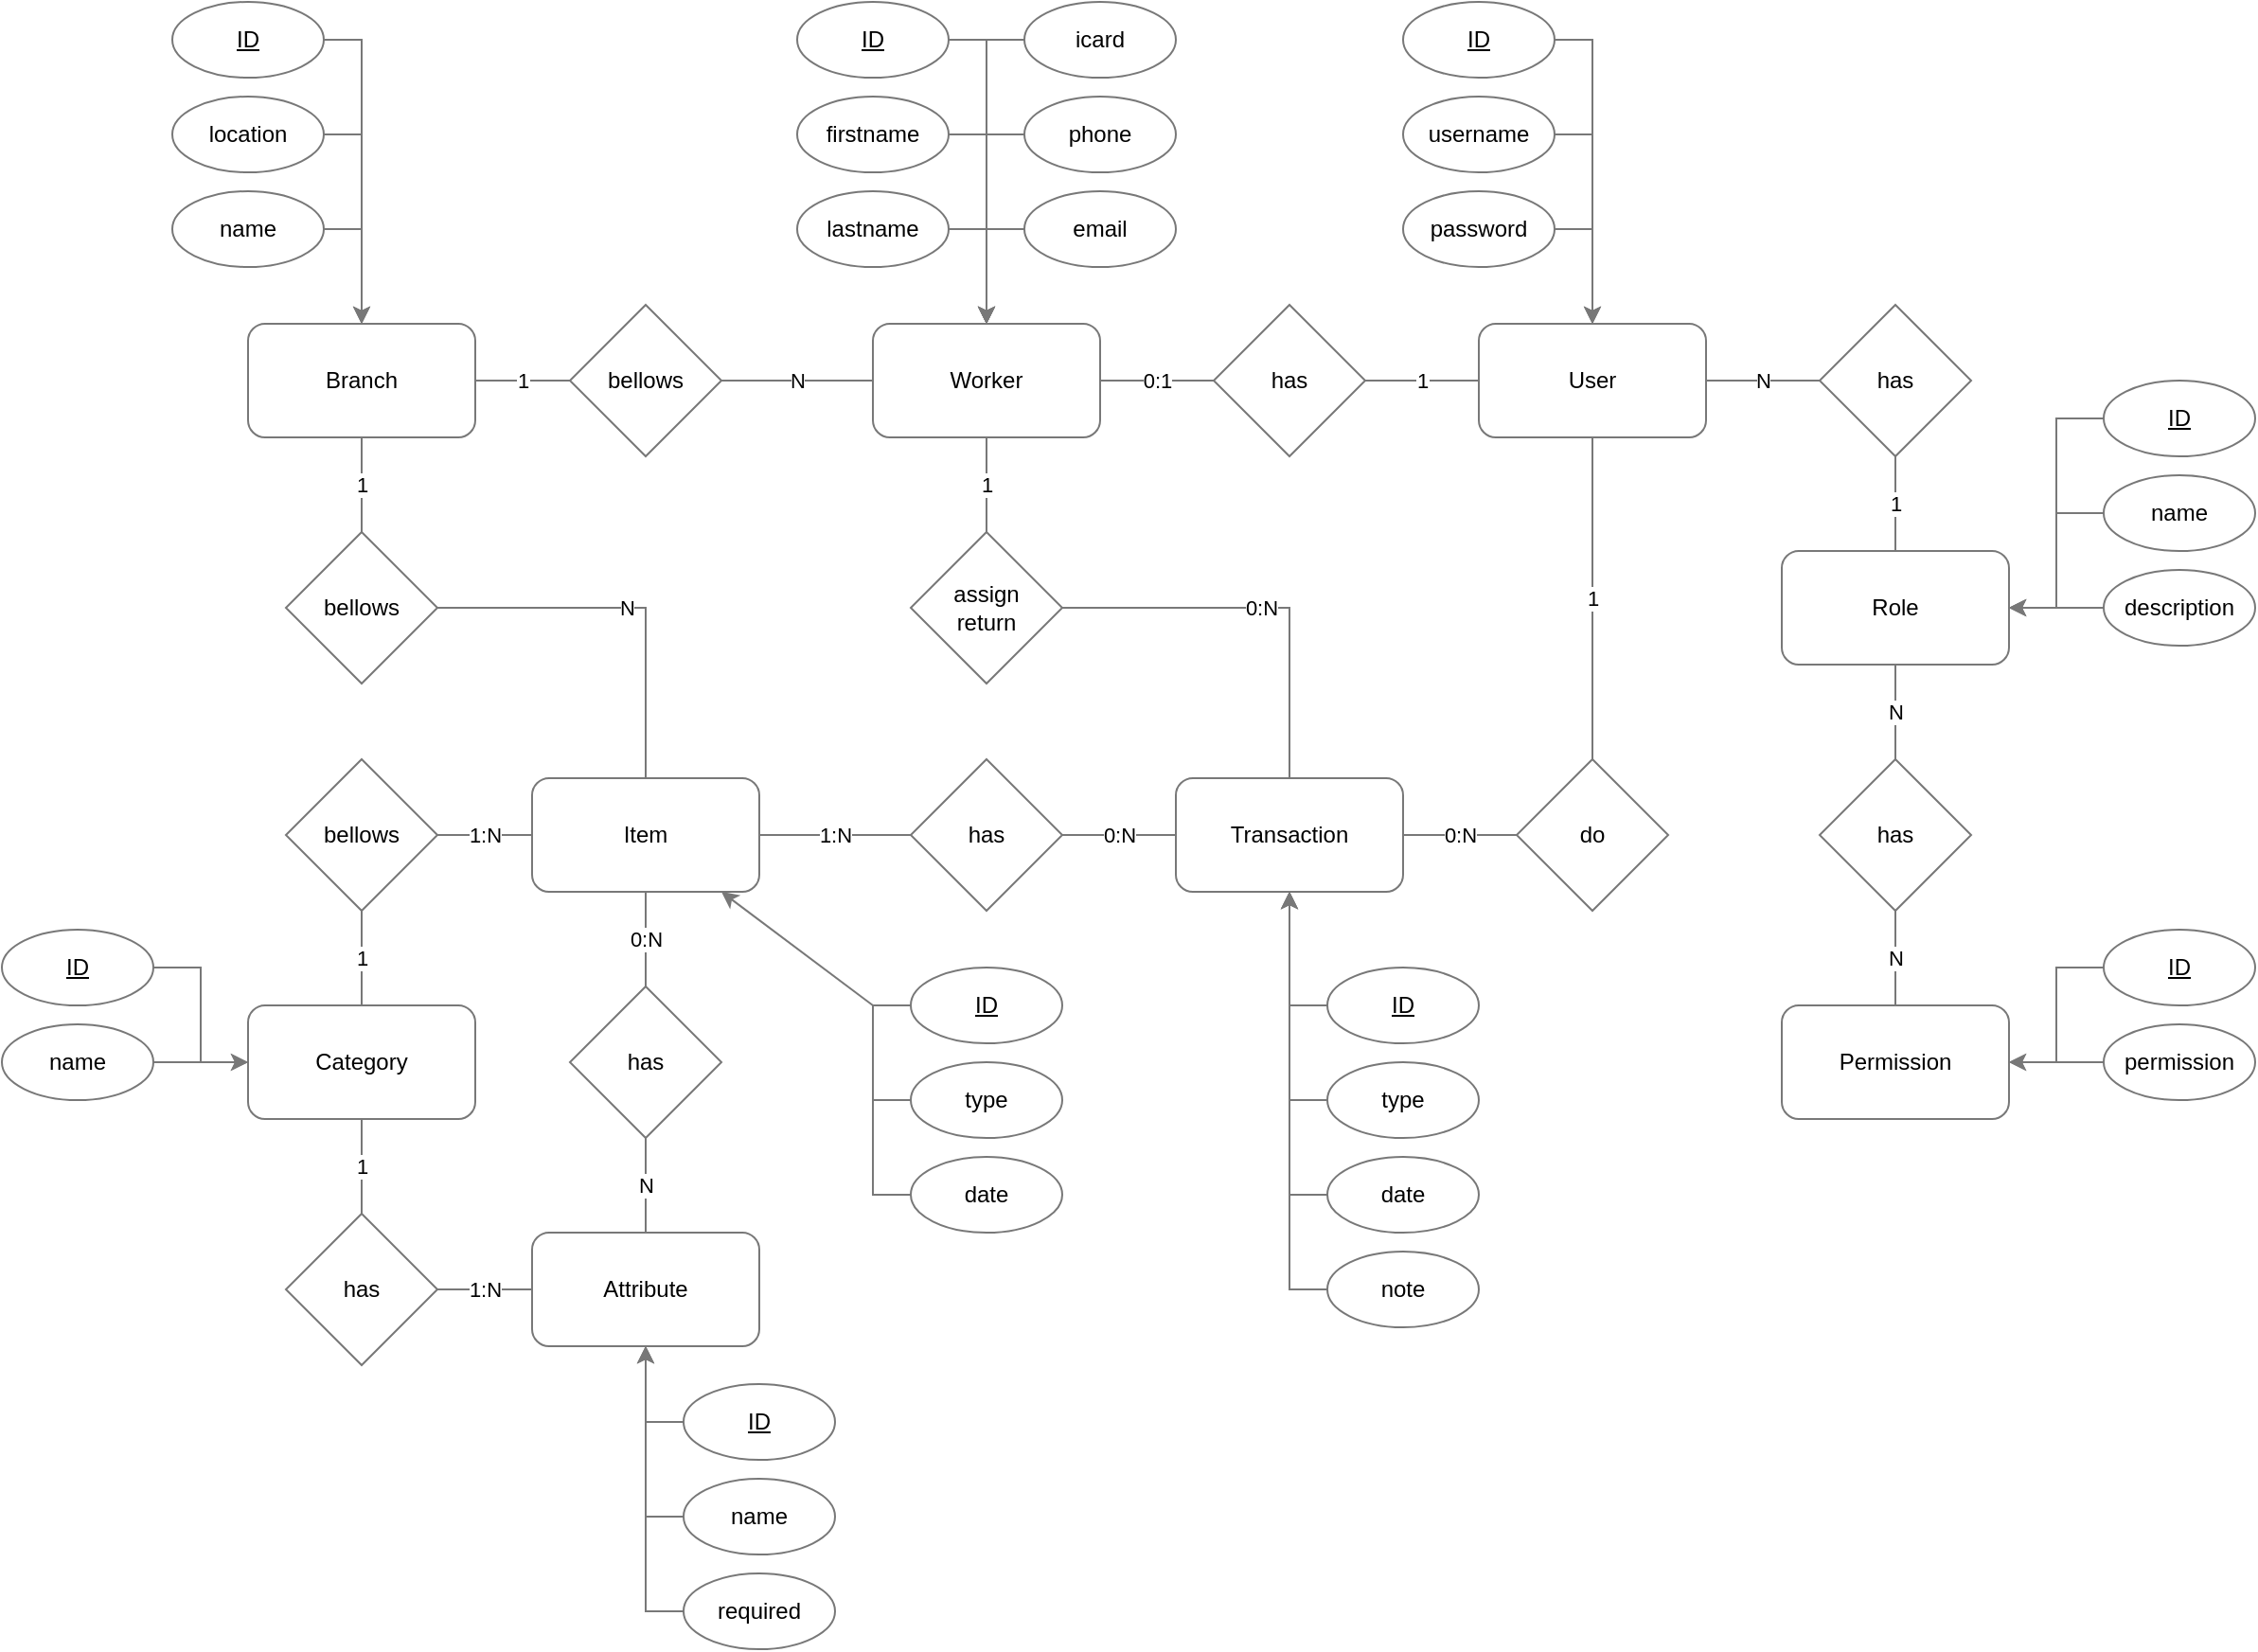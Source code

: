<mxfile version="24.7.17">
  <diagram name="Página-1" id="CaGgB222QlznoqRY9Bhh">
    <mxGraphModel dx="1901" dy="1118" grid="1" gridSize="10" guides="1" tooltips="1" connect="1" arrows="1" fold="1" page="1" pageScale="1" pageWidth="827" pageHeight="1169" math="0" shadow="0">
      <root>
        <mxCell id="0" />
        <mxCell id="1" parent="0" />
        <mxCell id="w-pwE7h8T4dcrqNuQcP9-1" value="Worker" style="rounded=1;whiteSpace=wrap;html=1;strokeColor=#787878;" parent="1" vertex="1">
          <mxGeometry x="400" y="230" width="120" height="60" as="geometry" />
        </mxCell>
        <mxCell id="3m3JKKiqe49H6nTMAYWd-30" value="1" style="edgeStyle=orthogonalEdgeStyle;rounded=0;orthogonalLoop=1;jettySize=auto;html=1;endArrow=none;endFill=0;strokeColor=#787878;" edge="1" parent="1" source="w-pwE7h8T4dcrqNuQcP9-2" target="3m3JKKiqe49H6nTMAYWd-29">
          <mxGeometry relative="1" as="geometry" />
        </mxCell>
        <mxCell id="w-pwE7h8T4dcrqNuQcP9-2" value="User" style="rounded=1;whiteSpace=wrap;html=1;strokeColor=#787878;" parent="1" vertex="1">
          <mxGeometry x="720" y="230" width="120" height="60" as="geometry" />
        </mxCell>
        <mxCell id="w-pwE7h8T4dcrqNuQcP9-3" value="has" style="rhombus;whiteSpace=wrap;html=1;strokeColor=#787878;" parent="1" vertex="1">
          <mxGeometry x="580" y="220" width="80" height="80" as="geometry" />
        </mxCell>
        <mxCell id="3m3JKKiqe49H6nTMAYWd-3" value="0:1" style="endArrow=none;html=1;rounded=0;strokeColor=#787878;" edge="1" parent="1" source="w-pwE7h8T4dcrqNuQcP9-1" target="w-pwE7h8T4dcrqNuQcP9-3">
          <mxGeometry width="50" height="50" relative="1" as="geometry">
            <mxPoint x="580" y="240" as="sourcePoint" />
            <mxPoint x="630" y="190" as="targetPoint" />
          </mxGeometry>
        </mxCell>
        <mxCell id="3m3JKKiqe49H6nTMAYWd-4" value="1" style="endArrow=none;html=1;rounded=0;strokeColor=#787878;" edge="1" parent="1" source="w-pwE7h8T4dcrqNuQcP9-3" target="w-pwE7h8T4dcrqNuQcP9-2">
          <mxGeometry width="50" height="50" relative="1" as="geometry">
            <mxPoint x="580" y="240" as="sourcePoint" />
            <mxPoint x="630" y="190" as="targetPoint" />
          </mxGeometry>
        </mxCell>
        <mxCell id="3m3JKKiqe49H6nTMAYWd-17" value="1:N" style="edgeStyle=orthogonalEdgeStyle;rounded=0;orthogonalLoop=1;jettySize=auto;endArrow=none;endFill=0;html=1;strokeColor=#787878;" edge="1" parent="1" source="3m3JKKiqe49H6nTMAYWd-11" target="3m3JKKiqe49H6nTMAYWd-12">
          <mxGeometry relative="1" as="geometry" />
        </mxCell>
        <mxCell id="3m3JKKiqe49H6nTMAYWd-11" value="bellows" style="rhombus;whiteSpace=wrap;html=1;strokeColor=#787878;" vertex="1" parent="1">
          <mxGeometry x="90" y="460" width="80" height="80" as="geometry" />
        </mxCell>
        <mxCell id="3m3JKKiqe49H6nTMAYWd-20" value="0:N" style="edgeStyle=orthogonalEdgeStyle;rounded=0;orthogonalLoop=1;jettySize=auto;endArrow=none;endFill=0;spacing=2;spacingLeft=1;spacingBottom=1;spacingRight=1;spacingTop=1;html=1;strokeColor=#787878;" edge="1" parent="1" source="3m3JKKiqe49H6nTMAYWd-12" target="3m3JKKiqe49H6nTMAYWd-18">
          <mxGeometry relative="1" as="geometry" />
        </mxCell>
        <mxCell id="3m3JKKiqe49H6nTMAYWd-12" value="Item" style="rounded=1;whiteSpace=wrap;html=1;strokeColor=#787878;" vertex="1" parent="1">
          <mxGeometry x="220" y="470" width="120" height="60" as="geometry" />
        </mxCell>
        <mxCell id="3m3JKKiqe49H6nTMAYWd-16" value="1" style="rounded=0;orthogonalLoop=1;jettySize=auto;endArrow=none;endFill=0;edgeStyle=orthogonalEdgeStyle;html=1;strokeColor=#787878;" edge="1" parent="1" source="3m3JKKiqe49H6nTMAYWd-13" target="3m3JKKiqe49H6nTMAYWd-11">
          <mxGeometry relative="1" as="geometry" />
        </mxCell>
        <mxCell id="3m3JKKiqe49H6nTMAYWd-13" value="Category" style="rounded=1;whiteSpace=wrap;html=1;strokeColor=#787878;" vertex="1" parent="1">
          <mxGeometry x="70" y="590" width="120" height="60" as="geometry" />
        </mxCell>
        <mxCell id="3m3JKKiqe49H6nTMAYWd-23" value="1:N" style="edgeStyle=orthogonalEdgeStyle;rounded=0;orthogonalLoop=1;jettySize=auto;html=1;endArrow=none;endFill=0;strokeColor=#787878;" edge="1" parent="1" source="3m3JKKiqe49H6nTMAYWd-14" target="3m3JKKiqe49H6nTMAYWd-22">
          <mxGeometry relative="1" as="geometry" />
        </mxCell>
        <mxCell id="3m3JKKiqe49H6nTMAYWd-14" value="Attribute" style="rounded=1;whiteSpace=wrap;html=1;strokeColor=#787878;" vertex="1" parent="1">
          <mxGeometry x="220" y="710" width="120" height="60" as="geometry" />
        </mxCell>
        <mxCell id="3m3JKKiqe49H6nTMAYWd-21" value="N" style="edgeStyle=orthogonalEdgeStyle;rounded=0;orthogonalLoop=1;jettySize=auto;endArrow=none;endFill=0;html=1;strokeColor=#787878;" edge="1" parent="1" source="3m3JKKiqe49H6nTMAYWd-18" target="3m3JKKiqe49H6nTMAYWd-14">
          <mxGeometry relative="1" as="geometry" />
        </mxCell>
        <mxCell id="3m3JKKiqe49H6nTMAYWd-18" value="has" style="rhombus;whiteSpace=wrap;html=1;strokeColor=#787878;" vertex="1" parent="1">
          <mxGeometry x="240" y="580" width="80" height="80" as="geometry" />
        </mxCell>
        <mxCell id="3m3JKKiqe49H6nTMAYWd-24" value="1" style="edgeStyle=orthogonalEdgeStyle;rounded=0;orthogonalLoop=1;jettySize=auto;html=1;endArrow=none;endFill=0;strokeColor=#787878;" edge="1" parent="1" source="3m3JKKiqe49H6nTMAYWd-22" target="3m3JKKiqe49H6nTMAYWd-13">
          <mxGeometry relative="1" as="geometry" />
        </mxCell>
        <mxCell id="3m3JKKiqe49H6nTMAYWd-22" value="has" style="rhombus;whiteSpace=wrap;html=1;strokeColor=#787878;" vertex="1" parent="1">
          <mxGeometry x="90" y="700" width="80" height="80" as="geometry" />
        </mxCell>
        <mxCell id="3m3JKKiqe49H6nTMAYWd-25" value="Transaction" style="rounded=1;whiteSpace=wrap;html=1;strokeColor=#787878;" vertex="1" parent="1">
          <mxGeometry x="560" y="470" width="120" height="60" as="geometry" />
        </mxCell>
        <mxCell id="3m3JKKiqe49H6nTMAYWd-27" value="1:N" style="edgeStyle=orthogonalEdgeStyle;rounded=0;orthogonalLoop=1;jettySize=auto;html=1;endArrow=none;endFill=0;strokeColor=#787878;" edge="1" parent="1" source="3m3JKKiqe49H6nTMAYWd-26" target="3m3JKKiqe49H6nTMAYWd-12">
          <mxGeometry relative="1" as="geometry" />
        </mxCell>
        <mxCell id="3m3JKKiqe49H6nTMAYWd-28" value="0:N" style="edgeStyle=orthogonalEdgeStyle;rounded=0;orthogonalLoop=1;jettySize=auto;html=1;endArrow=none;endFill=0;strokeColor=#787878;" edge="1" parent="1" source="3m3JKKiqe49H6nTMAYWd-26" target="3m3JKKiqe49H6nTMAYWd-25">
          <mxGeometry relative="1" as="geometry" />
        </mxCell>
        <mxCell id="3m3JKKiqe49H6nTMAYWd-26" value="has" style="rhombus;whiteSpace=wrap;html=1;strokeColor=#787878;" vertex="1" parent="1">
          <mxGeometry x="420" y="460" width="80" height="80" as="geometry" />
        </mxCell>
        <mxCell id="3m3JKKiqe49H6nTMAYWd-31" value="0:N" style="edgeStyle=orthogonalEdgeStyle;rounded=0;orthogonalLoop=1;jettySize=auto;html=1;endArrow=none;endFill=0;strokeColor=#787878;" edge="1" parent="1" source="3m3JKKiqe49H6nTMAYWd-29" target="3m3JKKiqe49H6nTMAYWd-25">
          <mxGeometry relative="1" as="geometry" />
        </mxCell>
        <mxCell id="3m3JKKiqe49H6nTMAYWd-29" value="do" style="rhombus;whiteSpace=wrap;html=1;strokeColor=#787878;" vertex="1" parent="1">
          <mxGeometry x="740" y="460" width="80" height="80" as="geometry" />
        </mxCell>
        <mxCell id="3m3JKKiqe49H6nTMAYWd-33" value="0:N" style="edgeStyle=orthogonalEdgeStyle;rounded=0;orthogonalLoop=1;jettySize=auto;html=1;endArrow=none;endFill=0;strokeColor=#787878;" edge="1" parent="1" source="3m3JKKiqe49H6nTMAYWd-32" target="3m3JKKiqe49H6nTMAYWd-25">
          <mxGeometry relative="1" as="geometry" />
        </mxCell>
        <mxCell id="3m3JKKiqe49H6nTMAYWd-35" value="1" style="edgeStyle=orthogonalEdgeStyle;rounded=0;orthogonalLoop=1;jettySize=auto;html=1;endArrow=none;endFill=0;strokeColor=#787878;" edge="1" parent="1" source="3m3JKKiqe49H6nTMAYWd-32" target="w-pwE7h8T4dcrqNuQcP9-1">
          <mxGeometry relative="1" as="geometry" />
        </mxCell>
        <mxCell id="3m3JKKiqe49H6nTMAYWd-32" value="assign&lt;div&gt;return&lt;/div&gt;" style="rhombus;whiteSpace=wrap;html=1;strokeColor=#787878;" vertex="1" parent="1">
          <mxGeometry x="420" y="340" width="80" height="80" as="geometry" />
        </mxCell>
        <mxCell id="3m3JKKiqe49H6nTMAYWd-41" value="1" style="edgeStyle=orthogonalEdgeStyle;rounded=0;orthogonalLoop=1;jettySize=auto;html=1;endArrow=none;endFill=0;strokeColor=#787878;" edge="1" parent="1" source="3m3JKKiqe49H6nTMAYWd-36" target="3m3JKKiqe49H6nTMAYWd-38">
          <mxGeometry relative="1" as="geometry" />
        </mxCell>
        <mxCell id="3m3JKKiqe49H6nTMAYWd-43" value="1" style="edgeStyle=orthogonalEdgeStyle;rounded=0;orthogonalLoop=1;jettySize=auto;html=1;endArrow=none;endFill=0;strokeColor=#787878;" edge="1" parent="1" source="3m3JKKiqe49H6nTMAYWd-36" target="3m3JKKiqe49H6nTMAYWd-39">
          <mxGeometry relative="1" as="geometry" />
        </mxCell>
        <mxCell id="3m3JKKiqe49H6nTMAYWd-36" value="Branch" style="rounded=1;whiteSpace=wrap;html=1;strokeColor=#787878;" vertex="1" parent="1">
          <mxGeometry x="70" y="230" width="120" height="60" as="geometry" />
        </mxCell>
        <mxCell id="3m3JKKiqe49H6nTMAYWd-40" value="N" style="edgeStyle=orthogonalEdgeStyle;rounded=0;orthogonalLoop=1;jettySize=auto;html=1;endArrow=none;endFill=0;strokeColor=#787878;" edge="1" parent="1" source="3m3JKKiqe49H6nTMAYWd-38" target="w-pwE7h8T4dcrqNuQcP9-1">
          <mxGeometry relative="1" as="geometry" />
        </mxCell>
        <mxCell id="3m3JKKiqe49H6nTMAYWd-38" value="bellows" style="rhombus;whiteSpace=wrap;html=1;strokeColor=#787878;" vertex="1" parent="1">
          <mxGeometry x="240" y="220" width="80" height="80" as="geometry" />
        </mxCell>
        <mxCell id="3m3JKKiqe49H6nTMAYWd-45" value="N" style="edgeStyle=orthogonalEdgeStyle;rounded=0;orthogonalLoop=1;jettySize=auto;html=1;endArrow=none;endFill=0;strokeColor=#787878;" edge="1" parent="1" source="3m3JKKiqe49H6nTMAYWd-39" target="3m3JKKiqe49H6nTMAYWd-12">
          <mxGeometry relative="1" as="geometry">
            <Array as="points">
              <mxPoint x="280" y="380" />
            </Array>
          </mxGeometry>
        </mxCell>
        <mxCell id="3m3JKKiqe49H6nTMAYWd-39" value="bellows" style="rhombus;whiteSpace=wrap;html=1;strokeColor=#787878;" vertex="1" parent="1">
          <mxGeometry x="90" y="340" width="80" height="80" as="geometry" />
        </mxCell>
        <mxCell id="3m3JKKiqe49H6nTMAYWd-49" style="edgeStyle=orthogonalEdgeStyle;rounded=0;orthogonalLoop=1;jettySize=auto;html=1;strokeColor=#787878;" edge="1" parent="1" source="3m3JKKiqe49H6nTMAYWd-46" target="3m3JKKiqe49H6nTMAYWd-36">
          <mxGeometry relative="1" as="geometry">
            <Array as="points">
              <mxPoint x="130" y="80" />
            </Array>
          </mxGeometry>
        </mxCell>
        <mxCell id="3m3JKKiqe49H6nTMAYWd-46" value="ID" style="ellipse;whiteSpace=wrap;html=1;fontStyle=4;strokeColor=#787878;" vertex="1" parent="1">
          <mxGeometry x="30" y="60" width="80" height="40" as="geometry" />
        </mxCell>
        <mxCell id="3m3JKKiqe49H6nTMAYWd-50" style="edgeStyle=orthogonalEdgeStyle;rounded=0;orthogonalLoop=1;jettySize=auto;html=1;strokeColor=#787878;" edge="1" parent="1" source="3m3JKKiqe49H6nTMAYWd-47" target="3m3JKKiqe49H6nTMAYWd-36">
          <mxGeometry relative="1" as="geometry">
            <Array as="points">
              <mxPoint x="130" y="180" />
            </Array>
          </mxGeometry>
        </mxCell>
        <mxCell id="3m3JKKiqe49H6nTMAYWd-47" value="name" style="ellipse;whiteSpace=wrap;html=1;strokeColor=#787878;" vertex="1" parent="1">
          <mxGeometry x="30" y="160" width="80" height="40" as="geometry" />
        </mxCell>
        <mxCell id="3m3JKKiqe49H6nTMAYWd-74" style="edgeStyle=orthogonalEdgeStyle;rounded=0;orthogonalLoop=1;jettySize=auto;html=1;strokeColor=#787878;" edge="1" parent="1" source="3m3JKKiqe49H6nTMAYWd-48" target="3m3JKKiqe49H6nTMAYWd-36">
          <mxGeometry relative="1" as="geometry">
            <Array as="points">
              <mxPoint x="130" y="130" />
            </Array>
          </mxGeometry>
        </mxCell>
        <mxCell id="3m3JKKiqe49H6nTMAYWd-48" value="location" style="ellipse;whiteSpace=wrap;html=1;strokeColor=#787878;" vertex="1" parent="1">
          <mxGeometry x="30" y="110" width="80" height="40" as="geometry" />
        </mxCell>
        <mxCell id="3m3JKKiqe49H6nTMAYWd-61" style="edgeStyle=orthogonalEdgeStyle;rounded=0;orthogonalLoop=1;jettySize=auto;html=1;strokeColor=#787878;" edge="1" parent="1" source="3m3JKKiqe49H6nTMAYWd-53" target="w-pwE7h8T4dcrqNuQcP9-1">
          <mxGeometry relative="1" as="geometry">
            <Array as="points">
              <mxPoint x="460" y="80" />
            </Array>
          </mxGeometry>
        </mxCell>
        <mxCell id="3m3JKKiqe49H6nTMAYWd-53" value="ID" style="ellipse;whiteSpace=wrap;html=1;fontStyle=4;strokeColor=#787878;" vertex="1" parent="1">
          <mxGeometry x="360" y="60" width="80" height="40" as="geometry" />
        </mxCell>
        <mxCell id="3m3JKKiqe49H6nTMAYWd-62" style="edgeStyle=orthogonalEdgeStyle;rounded=0;orthogonalLoop=1;jettySize=auto;html=1;entryX=0.5;entryY=0;entryDx=0;entryDy=0;strokeColor=#787878;" edge="1" parent="1" source="3m3JKKiqe49H6nTMAYWd-54" target="w-pwE7h8T4dcrqNuQcP9-1">
          <mxGeometry relative="1" as="geometry">
            <Array as="points">
              <mxPoint x="460" y="80" />
            </Array>
          </mxGeometry>
        </mxCell>
        <mxCell id="3m3JKKiqe49H6nTMAYWd-54" value="icard" style="ellipse;whiteSpace=wrap;html=1;strokeColor=#787878;" vertex="1" parent="1">
          <mxGeometry x="480" y="60" width="80" height="40" as="geometry" />
        </mxCell>
        <mxCell id="3m3JKKiqe49H6nTMAYWd-64" style="edgeStyle=orthogonalEdgeStyle;rounded=0;orthogonalLoop=1;jettySize=auto;html=1;entryX=0.5;entryY=0;entryDx=0;entryDy=0;strokeColor=#787878;" edge="1" parent="1" source="3m3JKKiqe49H6nTMAYWd-55" target="w-pwE7h8T4dcrqNuQcP9-1">
          <mxGeometry relative="1" as="geometry">
            <Array as="points">
              <mxPoint x="460" y="130" />
            </Array>
          </mxGeometry>
        </mxCell>
        <mxCell id="3m3JKKiqe49H6nTMAYWd-55" value="firstname" style="ellipse;whiteSpace=wrap;html=1;strokeColor=#787878;" vertex="1" parent="1">
          <mxGeometry x="360" y="110" width="80" height="40" as="geometry" />
        </mxCell>
        <mxCell id="3m3JKKiqe49H6nTMAYWd-65" style="edgeStyle=orthogonalEdgeStyle;rounded=0;orthogonalLoop=1;jettySize=auto;html=1;strokeColor=#787878;" edge="1" parent="1" source="3m3JKKiqe49H6nTMAYWd-56" target="w-pwE7h8T4dcrqNuQcP9-1">
          <mxGeometry relative="1" as="geometry">
            <Array as="points">
              <mxPoint x="460" y="180" />
            </Array>
          </mxGeometry>
        </mxCell>
        <mxCell id="3m3JKKiqe49H6nTMAYWd-56" value="lastname" style="ellipse;whiteSpace=wrap;html=1;strokeColor=#787878;" vertex="1" parent="1">
          <mxGeometry x="360" y="160" width="80" height="40" as="geometry" />
        </mxCell>
        <mxCell id="3m3JKKiqe49H6nTMAYWd-66" style="edgeStyle=orthogonalEdgeStyle;rounded=0;orthogonalLoop=1;jettySize=auto;html=1;entryX=0.5;entryY=0;entryDx=0;entryDy=0;strokeColor=#787878;" edge="1" parent="1" source="3m3JKKiqe49H6nTMAYWd-58" target="w-pwE7h8T4dcrqNuQcP9-1">
          <mxGeometry relative="1" as="geometry">
            <Array as="points">
              <mxPoint x="460" y="180" />
            </Array>
          </mxGeometry>
        </mxCell>
        <mxCell id="3m3JKKiqe49H6nTMAYWd-58" value="email" style="ellipse;whiteSpace=wrap;html=1;strokeColor=#787878;" vertex="1" parent="1">
          <mxGeometry x="480" y="160" width="80" height="40" as="geometry" />
        </mxCell>
        <mxCell id="3m3JKKiqe49H6nTMAYWd-63" style="edgeStyle=orthogonalEdgeStyle;rounded=0;orthogonalLoop=1;jettySize=auto;html=1;strokeColor=#787878;" edge="1" parent="1" source="3m3JKKiqe49H6nTMAYWd-59">
          <mxGeometry relative="1" as="geometry">
            <mxPoint x="460.0" y="230" as="targetPoint" />
          </mxGeometry>
        </mxCell>
        <mxCell id="3m3JKKiqe49H6nTMAYWd-59" value="phone" style="ellipse;whiteSpace=wrap;html=1;strokeColor=#787878;" vertex="1" parent="1">
          <mxGeometry x="480" y="110" width="80" height="40" as="geometry" />
        </mxCell>
        <mxCell id="3m3JKKiqe49H6nTMAYWd-71" style="edgeStyle=orthogonalEdgeStyle;rounded=0;orthogonalLoop=1;jettySize=auto;html=1;strokeColor=#787878;" edge="1" parent="1" source="3m3JKKiqe49H6nTMAYWd-68" target="w-pwE7h8T4dcrqNuQcP9-2">
          <mxGeometry relative="1" as="geometry">
            <Array as="points">
              <mxPoint x="780" y="80" />
            </Array>
          </mxGeometry>
        </mxCell>
        <mxCell id="3m3JKKiqe49H6nTMAYWd-68" value="ID" style="ellipse;whiteSpace=wrap;html=1;fontStyle=4;strokeColor=#787878;" vertex="1" parent="1">
          <mxGeometry x="680" y="60" width="80" height="40" as="geometry" />
        </mxCell>
        <mxCell id="3m3JKKiqe49H6nTMAYWd-72" style="edgeStyle=orthogonalEdgeStyle;rounded=0;orthogonalLoop=1;jettySize=auto;html=1;strokeColor=#787878;" edge="1" parent="1" source="3m3JKKiqe49H6nTMAYWd-69" target="w-pwE7h8T4dcrqNuQcP9-2">
          <mxGeometry relative="1" as="geometry">
            <Array as="points">
              <mxPoint x="780" y="130" />
            </Array>
          </mxGeometry>
        </mxCell>
        <mxCell id="3m3JKKiqe49H6nTMAYWd-69" value="username" style="ellipse;whiteSpace=wrap;html=1;strokeColor=#787878;" vertex="1" parent="1">
          <mxGeometry x="680" y="110" width="80" height="40" as="geometry" />
        </mxCell>
        <mxCell id="3m3JKKiqe49H6nTMAYWd-73" style="edgeStyle=orthogonalEdgeStyle;rounded=0;orthogonalLoop=1;jettySize=auto;html=1;strokeColor=#787878;" edge="1" parent="1" source="3m3JKKiqe49H6nTMAYWd-70" target="w-pwE7h8T4dcrqNuQcP9-2">
          <mxGeometry relative="1" as="geometry">
            <Array as="points">
              <mxPoint x="780" y="180" />
            </Array>
          </mxGeometry>
        </mxCell>
        <mxCell id="3m3JKKiqe49H6nTMAYWd-70" value="password" style="ellipse;whiteSpace=wrap;html=1;strokeColor=#787878;" vertex="1" parent="1">
          <mxGeometry x="680" y="160" width="80" height="40" as="geometry" />
        </mxCell>
        <mxCell id="3m3JKKiqe49H6nTMAYWd-81" value="N" style="edgeStyle=orthogonalEdgeStyle;rounded=0;orthogonalLoop=1;jettySize=auto;html=1;endArrow=none;endFill=0;strokeColor=#787878;" edge="1" parent="1" source="3m3JKKiqe49H6nTMAYWd-75" target="3m3JKKiqe49H6nTMAYWd-79">
          <mxGeometry relative="1" as="geometry" />
        </mxCell>
        <mxCell id="3m3JKKiqe49H6nTMAYWd-75" value="Role" style="rounded=1;whiteSpace=wrap;html=1;strokeColor=#787878;" vertex="1" parent="1">
          <mxGeometry x="880" y="350" width="120" height="60" as="geometry" />
        </mxCell>
        <mxCell id="3m3JKKiqe49H6nTMAYWd-77" value="N" style="edgeStyle=orthogonalEdgeStyle;rounded=0;orthogonalLoop=1;jettySize=auto;html=1;endArrow=none;endFill=0;strokeColor=#787878;" edge="1" parent="1" source="3m3JKKiqe49H6nTMAYWd-76" target="w-pwE7h8T4dcrqNuQcP9-2">
          <mxGeometry relative="1" as="geometry" />
        </mxCell>
        <mxCell id="3m3JKKiqe49H6nTMAYWd-78" value="1" style="edgeStyle=orthogonalEdgeStyle;rounded=0;orthogonalLoop=1;jettySize=auto;html=1;endArrow=none;endFill=0;strokeColor=#787878;" edge="1" parent="1" source="3m3JKKiqe49H6nTMAYWd-76" target="3m3JKKiqe49H6nTMAYWd-75">
          <mxGeometry relative="1" as="geometry" />
        </mxCell>
        <mxCell id="3m3JKKiqe49H6nTMAYWd-76" value="has" style="rhombus;whiteSpace=wrap;html=1;strokeColor=#787878;" vertex="1" parent="1">
          <mxGeometry x="900" y="220" width="80" height="80" as="geometry" />
        </mxCell>
        <mxCell id="3m3JKKiqe49H6nTMAYWd-82" value="N" style="edgeStyle=orthogonalEdgeStyle;rounded=0;orthogonalLoop=1;jettySize=auto;html=1;entryX=0.5;entryY=0;entryDx=0;entryDy=0;endArrow=none;endFill=0;strokeColor=#787878;" edge="1" parent="1" source="3m3JKKiqe49H6nTMAYWd-79" target="3m3JKKiqe49H6nTMAYWd-80">
          <mxGeometry relative="1" as="geometry" />
        </mxCell>
        <mxCell id="3m3JKKiqe49H6nTMAYWd-79" value="has" style="rhombus;whiteSpace=wrap;html=1;strokeColor=#787878;" vertex="1" parent="1">
          <mxGeometry x="900" y="460" width="80" height="80" as="geometry" />
        </mxCell>
        <mxCell id="3m3JKKiqe49H6nTMAYWd-80" value="Permission" style="rounded=1;whiteSpace=wrap;html=1;strokeColor=#787878;" vertex="1" parent="1">
          <mxGeometry x="880" y="590" width="120" height="60" as="geometry" />
        </mxCell>
        <mxCell id="3m3JKKiqe49H6nTMAYWd-87" style="edgeStyle=orthogonalEdgeStyle;rounded=0;orthogonalLoop=1;jettySize=auto;html=1;entryX=1;entryY=0.5;entryDx=0;entryDy=0;strokeColor=#787878;" edge="1" parent="1" source="3m3JKKiqe49H6nTMAYWd-83" target="3m3JKKiqe49H6nTMAYWd-75">
          <mxGeometry relative="1" as="geometry" />
        </mxCell>
        <mxCell id="3m3JKKiqe49H6nTMAYWd-83" value="ID" style="ellipse;whiteSpace=wrap;html=1;fontStyle=4;strokeColor=#787878;" vertex="1" parent="1">
          <mxGeometry x="1050" y="260" width="80" height="40" as="geometry" />
        </mxCell>
        <mxCell id="3m3JKKiqe49H6nTMAYWd-88" style="edgeStyle=orthogonalEdgeStyle;rounded=0;orthogonalLoop=1;jettySize=auto;html=1;entryX=1;entryY=0.5;entryDx=0;entryDy=0;strokeColor=#787878;" edge="1" parent="1" source="3m3JKKiqe49H6nTMAYWd-84" target="3m3JKKiqe49H6nTMAYWd-75">
          <mxGeometry relative="1" as="geometry" />
        </mxCell>
        <mxCell id="3m3JKKiqe49H6nTMAYWd-84" value="name" style="ellipse;whiteSpace=wrap;html=1;strokeColor=#787878;" vertex="1" parent="1">
          <mxGeometry x="1050" y="310" width="80" height="40" as="geometry" />
        </mxCell>
        <mxCell id="3m3JKKiqe49H6nTMAYWd-89" style="edgeStyle=orthogonalEdgeStyle;rounded=0;orthogonalLoop=1;jettySize=auto;html=1;entryX=1;entryY=0.5;entryDx=0;entryDy=0;strokeColor=#787878;" edge="1" parent="1" source="3m3JKKiqe49H6nTMAYWd-85" target="3m3JKKiqe49H6nTMAYWd-75">
          <mxGeometry relative="1" as="geometry" />
        </mxCell>
        <mxCell id="3m3JKKiqe49H6nTMAYWd-85" value="description" style="ellipse;whiteSpace=wrap;html=1;strokeColor=#787878;" vertex="1" parent="1">
          <mxGeometry x="1050" y="360" width="80" height="40" as="geometry" />
        </mxCell>
        <mxCell id="3m3JKKiqe49H6nTMAYWd-92" style="edgeStyle=orthogonalEdgeStyle;rounded=0;orthogonalLoop=1;jettySize=auto;html=1;entryX=1;entryY=0.5;entryDx=0;entryDy=0;strokeColor=#787878;" edge="1" parent="1" source="3m3JKKiqe49H6nTMAYWd-90" target="3m3JKKiqe49H6nTMAYWd-80">
          <mxGeometry relative="1" as="geometry" />
        </mxCell>
        <mxCell id="3m3JKKiqe49H6nTMAYWd-90" value="ID" style="ellipse;whiteSpace=wrap;html=1;fontStyle=4;strokeColor=#787878;" vertex="1" parent="1">
          <mxGeometry x="1050" y="550" width="80" height="40" as="geometry" />
        </mxCell>
        <mxCell id="3m3JKKiqe49H6nTMAYWd-93" style="edgeStyle=orthogonalEdgeStyle;rounded=0;orthogonalLoop=1;jettySize=auto;html=1;entryX=1;entryY=0.5;entryDx=0;entryDy=0;strokeColor=#787878;" edge="1" parent="1" source="3m3JKKiqe49H6nTMAYWd-91" target="3m3JKKiqe49H6nTMAYWd-80">
          <mxGeometry relative="1" as="geometry" />
        </mxCell>
        <mxCell id="3m3JKKiqe49H6nTMAYWd-91" value="permission" style="ellipse;whiteSpace=wrap;html=1;strokeColor=#787878;" vertex="1" parent="1">
          <mxGeometry x="1050" y="600" width="80" height="40" as="geometry" />
        </mxCell>
        <mxCell id="3m3JKKiqe49H6nTMAYWd-101" style="edgeStyle=orthogonalEdgeStyle;rounded=0;orthogonalLoop=1;jettySize=auto;html=1;strokeColor=#787878;" edge="1" parent="1" source="3m3JKKiqe49H6nTMAYWd-94" target="3m3JKKiqe49H6nTMAYWd-25">
          <mxGeometry relative="1" as="geometry">
            <Array as="points">
              <mxPoint x="620" y="590" />
            </Array>
          </mxGeometry>
        </mxCell>
        <mxCell id="3m3JKKiqe49H6nTMAYWd-94" value="ID" style="ellipse;whiteSpace=wrap;html=1;fontStyle=4;strokeColor=#787878;" vertex="1" parent="1">
          <mxGeometry x="640" y="570" width="80" height="40" as="geometry" />
        </mxCell>
        <mxCell id="3m3JKKiqe49H6nTMAYWd-100" style="edgeStyle=orthogonalEdgeStyle;rounded=0;orthogonalLoop=1;jettySize=auto;html=1;strokeColor=#787878;" edge="1" parent="1" source="3m3JKKiqe49H6nTMAYWd-95" target="3m3JKKiqe49H6nTMAYWd-25">
          <mxGeometry relative="1" as="geometry">
            <Array as="points">
              <mxPoint x="620" y="640" />
            </Array>
          </mxGeometry>
        </mxCell>
        <mxCell id="3m3JKKiqe49H6nTMAYWd-95" value="type" style="ellipse;whiteSpace=wrap;html=1;strokeColor=#787878;" vertex="1" parent="1">
          <mxGeometry x="640" y="620" width="80" height="40" as="geometry" />
        </mxCell>
        <mxCell id="3m3JKKiqe49H6nTMAYWd-99" style="edgeStyle=orthogonalEdgeStyle;rounded=0;orthogonalLoop=1;jettySize=auto;html=1;strokeColor=#787878;" edge="1" parent="1" source="3m3JKKiqe49H6nTMAYWd-96" target="3m3JKKiqe49H6nTMAYWd-25">
          <mxGeometry relative="1" as="geometry">
            <Array as="points">
              <mxPoint x="620" y="690" />
            </Array>
          </mxGeometry>
        </mxCell>
        <mxCell id="3m3JKKiqe49H6nTMAYWd-96" value="date" style="ellipse;whiteSpace=wrap;html=1;strokeColor=#787878;" vertex="1" parent="1">
          <mxGeometry x="640" y="670" width="80" height="40" as="geometry" />
        </mxCell>
        <mxCell id="3m3JKKiqe49H6nTMAYWd-98" style="edgeStyle=orthogonalEdgeStyle;rounded=0;orthogonalLoop=1;jettySize=auto;html=1;strokeColor=#787878;" edge="1" parent="1" source="3m3JKKiqe49H6nTMAYWd-97" target="3m3JKKiqe49H6nTMAYWd-25">
          <mxGeometry relative="1" as="geometry">
            <Array as="points">
              <mxPoint x="620" y="740" />
            </Array>
          </mxGeometry>
        </mxCell>
        <mxCell id="3m3JKKiqe49H6nTMAYWd-97" value="note" style="ellipse;whiteSpace=wrap;html=1;strokeColor=#787878;" vertex="1" parent="1">
          <mxGeometry x="640" y="720" width="80" height="40" as="geometry" />
        </mxCell>
        <mxCell id="3m3JKKiqe49H6nTMAYWd-109" style="edgeStyle=orthogonalEdgeStyle;rounded=0;orthogonalLoop=1;jettySize=auto;html=1;endArrow=none;endFill=0;strokeColor=#787878;" edge="1" parent="1" source="3m3JKKiqe49H6nTMAYWd-102">
          <mxGeometry relative="1" as="geometry">
            <mxPoint x="400" y="590" as="targetPoint" />
          </mxGeometry>
        </mxCell>
        <mxCell id="3m3JKKiqe49H6nTMAYWd-102" value="ID" style="ellipse;whiteSpace=wrap;html=1;fontStyle=4;strokeColor=#787878;" vertex="1" parent="1">
          <mxGeometry x="420" y="570" width="80" height="40" as="geometry" />
        </mxCell>
        <mxCell id="3m3JKKiqe49H6nTMAYWd-110" style="edgeStyle=orthogonalEdgeStyle;rounded=0;orthogonalLoop=1;jettySize=auto;html=1;endArrow=none;endFill=0;strokeColor=#787878;" edge="1" parent="1" source="3m3JKKiqe49H6nTMAYWd-103">
          <mxGeometry relative="1" as="geometry">
            <mxPoint x="400" y="590" as="targetPoint" />
          </mxGeometry>
        </mxCell>
        <mxCell id="3m3JKKiqe49H6nTMAYWd-103" value="type" style="ellipse;whiteSpace=wrap;html=1;strokeColor=#787878;" vertex="1" parent="1">
          <mxGeometry x="420" y="620" width="80" height="40" as="geometry" />
        </mxCell>
        <mxCell id="3m3JKKiqe49H6nTMAYWd-111" style="edgeStyle=orthogonalEdgeStyle;rounded=0;orthogonalLoop=1;jettySize=auto;html=1;endArrow=none;endFill=0;strokeColor=#787878;" edge="1" parent="1" source="3m3JKKiqe49H6nTMAYWd-104">
          <mxGeometry relative="1" as="geometry">
            <mxPoint x="400" y="590" as="targetPoint" />
          </mxGeometry>
        </mxCell>
        <mxCell id="3m3JKKiqe49H6nTMAYWd-104" value="date" style="ellipse;whiteSpace=wrap;html=1;strokeColor=#787878;" vertex="1" parent="1">
          <mxGeometry x="420" y="670" width="80" height="40" as="geometry" />
        </mxCell>
        <mxCell id="3m3JKKiqe49H6nTMAYWd-108" value="" style="endArrow=classic;html=1;rounded=0;endFill=1;strokeColor=#787878;" edge="1" parent="1" target="3m3JKKiqe49H6nTMAYWd-12">
          <mxGeometry width="50" height="50" relative="1" as="geometry">
            <mxPoint x="400" y="590" as="sourcePoint" />
            <mxPoint x="420" y="580" as="targetPoint" />
          </mxGeometry>
        </mxCell>
        <mxCell id="3m3JKKiqe49H6nTMAYWd-115" style="edgeStyle=orthogonalEdgeStyle;rounded=0;orthogonalLoop=1;jettySize=auto;html=1;strokeColor=#787878;" edge="1" parent="1" source="3m3JKKiqe49H6nTMAYWd-112" target="3m3JKKiqe49H6nTMAYWd-14">
          <mxGeometry relative="1" as="geometry">
            <Array as="points">
              <mxPoint x="280" y="810" />
            </Array>
          </mxGeometry>
        </mxCell>
        <mxCell id="3m3JKKiqe49H6nTMAYWd-112" value="ID" style="ellipse;whiteSpace=wrap;html=1;fontStyle=4;strokeColor=#787878;" vertex="1" parent="1">
          <mxGeometry x="300" y="790" width="80" height="40" as="geometry" />
        </mxCell>
        <mxCell id="3m3JKKiqe49H6nTMAYWd-116" style="edgeStyle=orthogonalEdgeStyle;rounded=0;orthogonalLoop=1;jettySize=auto;html=1;strokeColor=#787878;" edge="1" parent="1" source="3m3JKKiqe49H6nTMAYWd-113" target="3m3JKKiqe49H6nTMAYWd-14">
          <mxGeometry relative="1" as="geometry">
            <Array as="points">
              <mxPoint x="280" y="860" />
            </Array>
          </mxGeometry>
        </mxCell>
        <mxCell id="3m3JKKiqe49H6nTMAYWd-113" value="name" style="ellipse;whiteSpace=wrap;html=1;strokeColor=#787878;" vertex="1" parent="1">
          <mxGeometry x="300" y="840" width="80" height="40" as="geometry" />
        </mxCell>
        <mxCell id="3m3JKKiqe49H6nTMAYWd-117" style="edgeStyle=orthogonalEdgeStyle;rounded=0;orthogonalLoop=1;jettySize=auto;html=1;strokeColor=#787878;" edge="1" parent="1" source="3m3JKKiqe49H6nTMAYWd-114" target="3m3JKKiqe49H6nTMAYWd-14">
          <mxGeometry relative="1" as="geometry">
            <Array as="points">
              <mxPoint x="280" y="910" />
            </Array>
          </mxGeometry>
        </mxCell>
        <mxCell id="3m3JKKiqe49H6nTMAYWd-114" value="required" style="ellipse;whiteSpace=wrap;html=1;strokeColor=#787878;" vertex="1" parent="1">
          <mxGeometry x="300" y="890" width="80" height="40" as="geometry" />
        </mxCell>
        <mxCell id="3m3JKKiqe49H6nTMAYWd-121" style="edgeStyle=orthogonalEdgeStyle;rounded=0;orthogonalLoop=1;jettySize=auto;html=1;strokeColor=#787878;" edge="1" parent="1" source="3m3JKKiqe49H6nTMAYWd-118" target="3m3JKKiqe49H6nTMAYWd-13">
          <mxGeometry relative="1" as="geometry" />
        </mxCell>
        <mxCell id="3m3JKKiqe49H6nTMAYWd-118" value="ID" style="ellipse;whiteSpace=wrap;html=1;fontStyle=4;strokeColor=#787878;" vertex="1" parent="1">
          <mxGeometry x="-60" y="550" width="80" height="40" as="geometry" />
        </mxCell>
        <mxCell id="3m3JKKiqe49H6nTMAYWd-120" style="edgeStyle=orthogonalEdgeStyle;rounded=0;orthogonalLoop=1;jettySize=auto;html=1;strokeColor=#787878;" edge="1" parent="1" source="3m3JKKiqe49H6nTMAYWd-119" target="3m3JKKiqe49H6nTMAYWd-13">
          <mxGeometry relative="1" as="geometry" />
        </mxCell>
        <mxCell id="3m3JKKiqe49H6nTMAYWd-119" value="name" style="ellipse;whiteSpace=wrap;html=1;strokeColor=#787878;" vertex="1" parent="1">
          <mxGeometry x="-60" y="600" width="80" height="40" as="geometry" />
        </mxCell>
      </root>
    </mxGraphModel>
  </diagram>
</mxfile>
